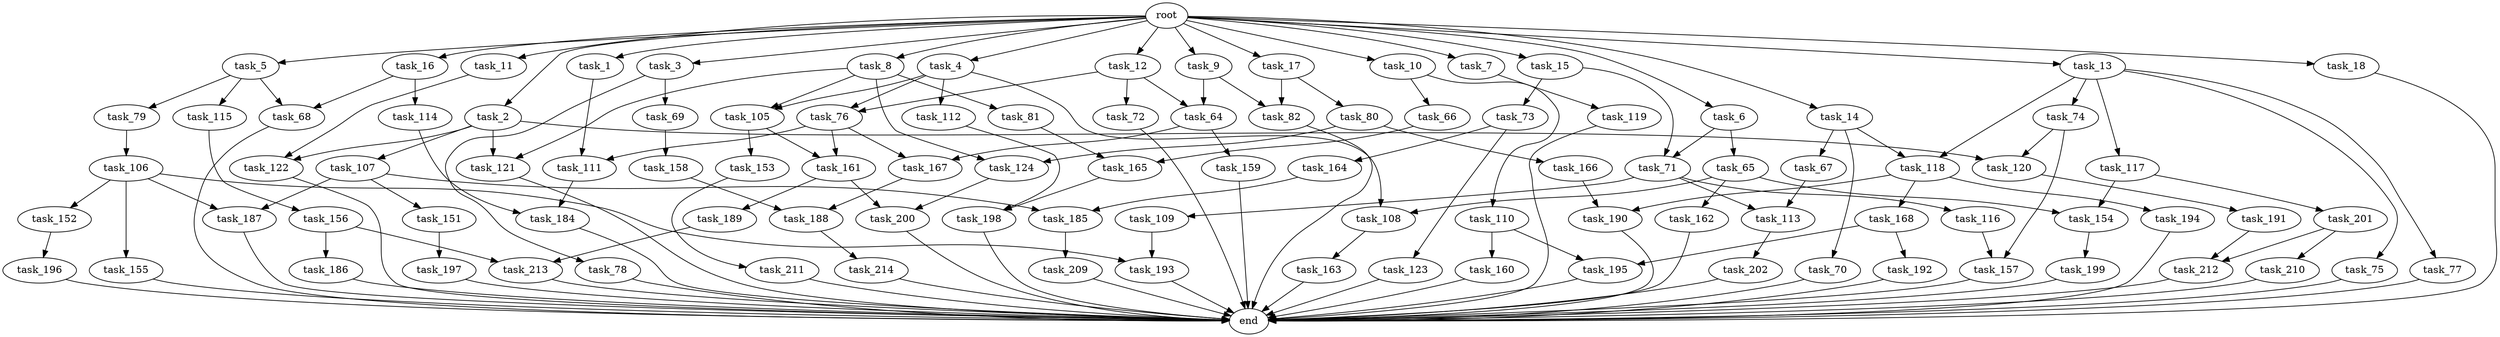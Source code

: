 digraph G {
  root [size="0.000000"];
  task_1 [size="102.400000"];
  task_2 [size="102.400000"];
  task_3 [size="102.400000"];
  task_4 [size="102.400000"];
  task_5 [size="102.400000"];
  task_6 [size="102.400000"];
  task_7 [size="102.400000"];
  task_8 [size="102.400000"];
  task_9 [size="102.400000"];
  task_10 [size="102.400000"];
  task_11 [size="102.400000"];
  task_12 [size="102.400000"];
  task_13 [size="102.400000"];
  task_14 [size="102.400000"];
  task_15 [size="102.400000"];
  task_16 [size="102.400000"];
  task_17 [size="102.400000"];
  task_18 [size="102.400000"];
  task_64 [size="24910810316.800003"];
  task_65 [size="69578470195.199997"];
  task_66 [size="54975581388.800003"];
  task_67 [size="54975581388.800003"];
  task_68 [size="100502234726.400009"];
  task_69 [size="54975581388.800003"];
  task_70 [size="54975581388.800003"];
  task_71 [size="111669149696.000000"];
  task_72 [size="21474836480.000000"];
  task_73 [size="42090679500.800003"];
  task_74 [size="42090679500.800003"];
  task_75 [size="42090679500.800003"];
  task_76 [size="24910810316.800003"];
  task_77 [size="42090679500.800003"];
  task_78 [size="54975581388.800003"];
  task_79 [size="30923764531.200001"];
  task_80 [size="3435973836.800000"];
  task_81 [size="42090679500.800003"];
  task_82 [size="6871947673.600000"];
  task_105 [size="45526653337.600006"];
  task_106 [size="13743895347.200001"];
  task_107 [size="42090679500.800003"];
  task_108 [size="73014444032.000000"];
  task_109 [size="85899345920.000000"];
  task_110 [size="54975581388.800003"];
  task_111 [size="83322365542.400009"];
  task_112 [size="3435973836.800000"];
  task_113 [size="127990025420.800003"];
  task_114 [size="69578470195.199997"];
  task_115 [size="30923764531.200001"];
  task_116 [size="85899345920.000000"];
  task_117 [size="42090679500.800003"];
  task_118 [size="97066260889.600006"];
  task_119 [size="30923764531.200001"];
  task_120 [size="55834574848.000000"];
  task_121 [size="84181359001.600006"];
  task_122 [size="63565515980.800003"];
  task_123 [size="13743895347.200001"];
  task_124 [size="49821620633.600006"];
  task_151 [size="7730941132.800000"];
  task_152 [size="69578470195.199997"];
  task_153 [size="30923764531.200001"];
  task_154 [size="155477816115.200012"];
  task_155 [size="69578470195.199997"];
  task_156 [size="30923764531.200001"];
  task_157 [size="68719476736.000000"];
  task_158 [size="30923764531.200001"];
  task_159 [size="7730941132.800000"];
  task_160 [size="13743895347.200001"];
  task_161 [size="44667659878.400002"];
  task_162 [size="69578470195.199997"];
  task_163 [size="69578470195.199997"];
  task_164 [size="13743895347.200001"];
  task_165 [size="124554051584.000000"];
  task_166 [size="7730941132.800000"];
  task_167 [size="21474836480.000000"];
  task_168 [size="54975581388.800003"];
  task_184 [size="77309411328.000000"];
  task_185 [size="11166914969.600000"];
  task_186 [size="85899345920.000000"];
  task_187 [size="77309411328.000000"];
  task_188 [size="6871947673.600000"];
  task_189 [size="7730941132.800000"];
  task_190 [size="62706522521.600006"];
  task_191 [size="3435973836.800000"];
  task_192 [size="13743895347.200001"];
  task_193 [size="111669149696.000000"];
  task_194 [size="54975581388.800003"];
  task_195 [size="27487790694.400002"];
  task_196 [size="85899345920.000000"];
  task_197 [size="7730941132.800000"];
  task_198 [size="34359738368.000000"];
  task_199 [size="30923764531.200001"];
  task_200 [size="49821620633.600006"];
  task_201 [size="85899345920.000000"];
  task_202 [size="7730941132.800000"];
  task_209 [size="21474836480.000000"];
  task_210 [size="85899345920.000000"];
  task_211 [size="42090679500.800003"];
  task_212 [size="89335319756.800003"];
  task_213 [size="89335319756.800003"];
  task_214 [size="21474836480.000000"];
  end [size="0.000000"];

  root -> task_1 [size="1.000000"];
  root -> task_2 [size="1.000000"];
  root -> task_3 [size="1.000000"];
  root -> task_4 [size="1.000000"];
  root -> task_5 [size="1.000000"];
  root -> task_6 [size="1.000000"];
  root -> task_7 [size="1.000000"];
  root -> task_8 [size="1.000000"];
  root -> task_9 [size="1.000000"];
  root -> task_10 [size="1.000000"];
  root -> task_11 [size="1.000000"];
  root -> task_12 [size="1.000000"];
  root -> task_13 [size="1.000000"];
  root -> task_14 [size="1.000000"];
  root -> task_15 [size="1.000000"];
  root -> task_16 [size="1.000000"];
  root -> task_17 [size="1.000000"];
  root -> task_18 [size="1.000000"];
  task_1 -> task_111 [size="679477248.000000"];
  task_2 -> task_107 [size="411041792.000000"];
  task_2 -> task_120 [size="411041792.000000"];
  task_2 -> task_121 [size="411041792.000000"];
  task_2 -> task_122 [size="411041792.000000"];
  task_3 -> task_69 [size="536870912.000000"];
  task_3 -> task_78 [size="536870912.000000"];
  task_4 -> task_76 [size="33554432.000000"];
  task_4 -> task_105 [size="33554432.000000"];
  task_4 -> task_108 [size="33554432.000000"];
  task_4 -> task_112 [size="33554432.000000"];
  task_5 -> task_68 [size="301989888.000000"];
  task_5 -> task_79 [size="301989888.000000"];
  task_5 -> task_115 [size="301989888.000000"];
  task_6 -> task_65 [size="679477248.000000"];
  task_6 -> task_71 [size="679477248.000000"];
  task_7 -> task_119 [size="301989888.000000"];
  task_8 -> task_81 [size="411041792.000000"];
  task_8 -> task_105 [size="411041792.000000"];
  task_8 -> task_121 [size="411041792.000000"];
  task_8 -> task_124 [size="411041792.000000"];
  task_9 -> task_64 [size="33554432.000000"];
  task_9 -> task_82 [size="33554432.000000"];
  task_10 -> task_66 [size="536870912.000000"];
  task_10 -> task_110 [size="536870912.000000"];
  task_11 -> task_122 [size="209715200.000000"];
  task_12 -> task_64 [size="209715200.000000"];
  task_12 -> task_72 [size="209715200.000000"];
  task_12 -> task_76 [size="209715200.000000"];
  task_13 -> task_74 [size="411041792.000000"];
  task_13 -> task_75 [size="411041792.000000"];
  task_13 -> task_77 [size="411041792.000000"];
  task_13 -> task_117 [size="411041792.000000"];
  task_13 -> task_118 [size="411041792.000000"];
  task_14 -> task_67 [size="536870912.000000"];
  task_14 -> task_70 [size="536870912.000000"];
  task_14 -> task_118 [size="536870912.000000"];
  task_15 -> task_71 [size="411041792.000000"];
  task_15 -> task_73 [size="411041792.000000"];
  task_16 -> task_68 [size="679477248.000000"];
  task_16 -> task_114 [size="679477248.000000"];
  task_17 -> task_80 [size="33554432.000000"];
  task_17 -> task_82 [size="33554432.000000"];
  task_18 -> end [size="1.000000"];
  task_64 -> task_159 [size="75497472.000000"];
  task_64 -> task_167 [size="75497472.000000"];
  task_65 -> task_108 [size="679477248.000000"];
  task_65 -> task_154 [size="679477248.000000"];
  task_65 -> task_162 [size="679477248.000000"];
  task_66 -> task_165 [size="536870912.000000"];
  task_67 -> task_113 [size="411041792.000000"];
  task_68 -> end [size="1.000000"];
  task_69 -> task_158 [size="301989888.000000"];
  task_70 -> end [size="1.000000"];
  task_71 -> task_109 [size="838860800.000000"];
  task_71 -> task_113 [size="838860800.000000"];
  task_71 -> task_116 [size="838860800.000000"];
  task_72 -> end [size="1.000000"];
  task_73 -> task_123 [size="134217728.000000"];
  task_73 -> task_164 [size="134217728.000000"];
  task_74 -> task_120 [size="134217728.000000"];
  task_74 -> task_157 [size="134217728.000000"];
  task_75 -> end [size="1.000000"];
  task_76 -> task_111 [size="134217728.000000"];
  task_76 -> task_161 [size="134217728.000000"];
  task_76 -> task_167 [size="134217728.000000"];
  task_77 -> end [size="1.000000"];
  task_78 -> end [size="1.000000"];
  task_79 -> task_106 [size="134217728.000000"];
  task_80 -> task_124 [size="75497472.000000"];
  task_80 -> task_166 [size="75497472.000000"];
  task_81 -> task_165 [size="679477248.000000"];
  task_82 -> end [size="1.000000"];
  task_105 -> task_153 [size="301989888.000000"];
  task_105 -> task_161 [size="301989888.000000"];
  task_106 -> task_152 [size="679477248.000000"];
  task_106 -> task_155 [size="679477248.000000"];
  task_106 -> task_187 [size="679477248.000000"];
  task_106 -> task_193 [size="679477248.000000"];
  task_107 -> task_151 [size="75497472.000000"];
  task_107 -> task_185 [size="75497472.000000"];
  task_107 -> task_187 [size="75497472.000000"];
  task_108 -> task_163 [size="679477248.000000"];
  task_109 -> task_193 [size="411041792.000000"];
  task_110 -> task_160 [size="134217728.000000"];
  task_110 -> task_195 [size="134217728.000000"];
  task_111 -> task_184 [size="679477248.000000"];
  task_112 -> task_198 [size="301989888.000000"];
  task_113 -> task_202 [size="75497472.000000"];
  task_114 -> task_184 [size="75497472.000000"];
  task_115 -> task_156 [size="301989888.000000"];
  task_116 -> task_157 [size="536870912.000000"];
  task_117 -> task_154 [size="838860800.000000"];
  task_117 -> task_201 [size="838860800.000000"];
  task_118 -> task_168 [size="536870912.000000"];
  task_118 -> task_190 [size="536870912.000000"];
  task_118 -> task_194 [size="536870912.000000"];
  task_119 -> end [size="1.000000"];
  task_120 -> task_191 [size="33554432.000000"];
  task_121 -> end [size="1.000000"];
  task_122 -> end [size="1.000000"];
  task_123 -> end [size="1.000000"];
  task_124 -> task_200 [size="411041792.000000"];
  task_151 -> task_197 [size="75497472.000000"];
  task_152 -> task_196 [size="838860800.000000"];
  task_153 -> task_211 [size="411041792.000000"];
  task_154 -> task_199 [size="301989888.000000"];
  task_155 -> end [size="1.000000"];
  task_156 -> task_186 [size="838860800.000000"];
  task_156 -> task_213 [size="838860800.000000"];
  task_157 -> end [size="1.000000"];
  task_158 -> task_188 [size="33554432.000000"];
  task_159 -> end [size="1.000000"];
  task_160 -> end [size="1.000000"];
  task_161 -> task_189 [size="75497472.000000"];
  task_161 -> task_200 [size="75497472.000000"];
  task_162 -> end [size="1.000000"];
  task_163 -> end [size="1.000000"];
  task_164 -> task_185 [size="33554432.000000"];
  task_165 -> task_198 [size="33554432.000000"];
  task_166 -> task_190 [size="75497472.000000"];
  task_167 -> task_188 [size="33554432.000000"];
  task_168 -> task_192 [size="134217728.000000"];
  task_168 -> task_195 [size="134217728.000000"];
  task_184 -> end [size="1.000000"];
  task_185 -> task_209 [size="209715200.000000"];
  task_186 -> end [size="1.000000"];
  task_187 -> end [size="1.000000"];
  task_188 -> task_214 [size="209715200.000000"];
  task_189 -> task_213 [size="33554432.000000"];
  task_190 -> end [size="1.000000"];
  task_191 -> task_212 [size="33554432.000000"];
  task_192 -> end [size="1.000000"];
  task_193 -> end [size="1.000000"];
  task_194 -> end [size="1.000000"];
  task_195 -> end [size="1.000000"];
  task_196 -> end [size="1.000000"];
  task_197 -> end [size="1.000000"];
  task_198 -> end [size="1.000000"];
  task_199 -> end [size="1.000000"];
  task_200 -> end [size="1.000000"];
  task_201 -> task_210 [size="838860800.000000"];
  task_201 -> task_212 [size="838860800.000000"];
  task_202 -> end [size="1.000000"];
  task_209 -> end [size="1.000000"];
  task_210 -> end [size="1.000000"];
  task_211 -> end [size="1.000000"];
  task_212 -> end [size="1.000000"];
  task_213 -> end [size="1.000000"];
  task_214 -> end [size="1.000000"];
}
